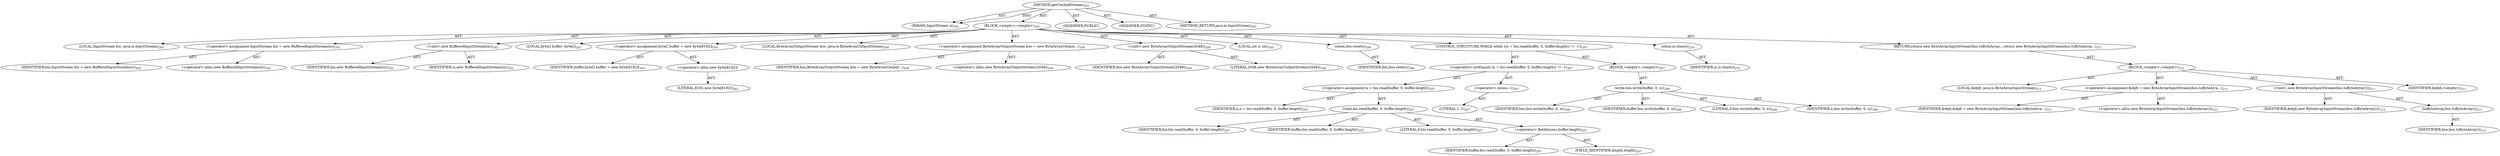 digraph "getCachedStream" {  
"111669149706" [label = <(METHOD,getCachedStream)<SUB>201</SUB>> ]
"115964117009" [label = <(PARAM,InputStream is)<SUB>201</SUB>> ]
"25769803803" [label = <(BLOCK,&lt;empty&gt;,&lt;empty&gt;)<SUB>201</SUB>> ]
"94489280532" [label = <(LOCAL,InputStream bis: java.io.InputStream)<SUB>202</SUB>> ]
"30064771194" [label = <(&lt;operator&gt;.assignment,InputStream bis = new BufferedInputStream(is))<SUB>202</SUB>> ]
"68719476839" [label = <(IDENTIFIER,bis,InputStream bis = new BufferedInputStream(is))<SUB>202</SUB>> ]
"30064771195" [label = <(&lt;operator&gt;.alloc,new BufferedInputStream(is))<SUB>202</SUB>> ]
"30064771196" [label = <(&lt;init&gt;,new BufferedInputStream(is))<SUB>202</SUB>> ]
"68719476840" [label = <(IDENTIFIER,bis,new BufferedInputStream(is))<SUB>202</SUB>> ]
"68719476841" [label = <(IDENTIFIER,is,new BufferedInputStream(is))<SUB>202</SUB>> ]
"94489280533" [label = <(LOCAL,byte[] buffer: byte[])<SUB>203</SUB>> ]
"30064771197" [label = <(&lt;operator&gt;.assignment,byte[] buffer = new byte[8192])<SUB>203</SUB>> ]
"68719476842" [label = <(IDENTIFIER,buffer,byte[] buffer = new byte[8192])<SUB>203</SUB>> ]
"30064771198" [label = <(&lt;operator&gt;.alloc,new byte[8192])> ]
"90194313226" [label = <(LITERAL,8192,new byte[8192])<SUB>203</SUB>> ]
"94489280534" [label = <(LOCAL,ByteArrayOutputStream bos: java.io.ByteArrayOutputStream)<SUB>204</SUB>> ]
"30064771199" [label = <(&lt;operator&gt;.assignment,ByteArrayOutputStream bos = new ByteArrayOutput...)<SUB>204</SUB>> ]
"68719476843" [label = <(IDENTIFIER,bos,ByteArrayOutputStream bos = new ByteArrayOutput...)<SUB>204</SUB>> ]
"30064771200" [label = <(&lt;operator&gt;.alloc,new ByteArrayOutputStream(2048))<SUB>204</SUB>> ]
"30064771201" [label = <(&lt;init&gt;,new ByteArrayOutputStream(2048))<SUB>204</SUB>> ]
"68719476844" [label = <(IDENTIFIER,bos,new ByteArrayOutputStream(2048))<SUB>204</SUB>> ]
"90194313227" [label = <(LITERAL,2048,new ByteArrayOutputStream(2048))<SUB>204</SUB>> ]
"94489280535" [label = <(LOCAL,int n: int)<SUB>205</SUB>> ]
"30064771202" [label = <(reset,bos.reset())<SUB>206</SUB>> ]
"68719476845" [label = <(IDENTIFIER,bos,bos.reset())<SUB>206</SUB>> ]
"47244640266" [label = <(CONTROL_STRUCTURE,WHILE,while ((n = bis.read(buffer, 0, buffer.length)) != -1))<SUB>207</SUB>> ]
"30064771203" [label = <(&lt;operator&gt;.notEquals,(n = bis.read(buffer, 0, buffer.length)) != -1)<SUB>207</SUB>> ]
"30064771204" [label = <(&lt;operator&gt;.assignment,n = bis.read(buffer, 0, buffer.length))<SUB>207</SUB>> ]
"68719476846" [label = <(IDENTIFIER,n,n = bis.read(buffer, 0, buffer.length))<SUB>207</SUB>> ]
"30064771205" [label = <(read,bis.read(buffer, 0, buffer.length))<SUB>207</SUB>> ]
"68719476847" [label = <(IDENTIFIER,bis,bis.read(buffer, 0, buffer.length))<SUB>207</SUB>> ]
"68719476848" [label = <(IDENTIFIER,buffer,bis.read(buffer, 0, buffer.length))<SUB>207</SUB>> ]
"90194313228" [label = <(LITERAL,0,bis.read(buffer, 0, buffer.length))<SUB>207</SUB>> ]
"30064771206" [label = <(&lt;operator&gt;.fieldAccess,buffer.length)<SUB>207</SUB>> ]
"68719476849" [label = <(IDENTIFIER,buffer,bis.read(buffer, 0, buffer.length))<SUB>207</SUB>> ]
"55834574873" [label = <(FIELD_IDENTIFIER,length,length)<SUB>207</SUB>> ]
"30064771207" [label = <(&lt;operator&gt;.minus,-1)<SUB>207</SUB>> ]
"90194313229" [label = <(LITERAL,1,-1)<SUB>207</SUB>> ]
"25769803804" [label = <(BLOCK,&lt;empty&gt;,&lt;empty&gt;)<SUB>207</SUB>> ]
"30064771208" [label = <(write,bos.write(buffer, 0, n))<SUB>208</SUB>> ]
"68719476850" [label = <(IDENTIFIER,bos,bos.write(buffer, 0, n))<SUB>208</SUB>> ]
"68719476851" [label = <(IDENTIFIER,buffer,bos.write(buffer, 0, n))<SUB>208</SUB>> ]
"90194313230" [label = <(LITERAL,0,bos.write(buffer, 0, n))<SUB>208</SUB>> ]
"68719476852" [label = <(IDENTIFIER,n,bos.write(buffer, 0, n))<SUB>208</SUB>> ]
"30064771209" [label = <(close,is.close())<SUB>210</SUB>> ]
"68719476853" [label = <(IDENTIFIER,is,is.close())<SUB>210</SUB>> ]
"146028888071" [label = <(RETURN,return new ByteArrayInputStream(bos.toByteArray...,return new ByteArrayInputStream(bos.toByteArray...)<SUB>211</SUB>> ]
"25769803805" [label = <(BLOCK,&lt;empty&gt;,&lt;empty&gt;)<SUB>211</SUB>> ]
"94489280536" [label = <(LOCAL,$obj6: java.io.ByteArrayInputStream)<SUB>211</SUB>> ]
"30064771210" [label = <(&lt;operator&gt;.assignment,$obj6 = new ByteArrayInputStream(bos.toByteArra...)<SUB>211</SUB>> ]
"68719476854" [label = <(IDENTIFIER,$obj6,$obj6 = new ByteArrayInputStream(bos.toByteArra...)<SUB>211</SUB>> ]
"30064771211" [label = <(&lt;operator&gt;.alloc,new ByteArrayInputStream(bos.toByteArray()))<SUB>211</SUB>> ]
"30064771212" [label = <(&lt;init&gt;,new ByteArrayInputStream(bos.toByteArray()))<SUB>211</SUB>> ]
"68719476855" [label = <(IDENTIFIER,$obj6,new ByteArrayInputStream(bos.toByteArray()))<SUB>211</SUB>> ]
"30064771213" [label = <(toByteArray,bos.toByteArray())<SUB>211</SUB>> ]
"68719476856" [label = <(IDENTIFIER,bos,bos.toByteArray())<SUB>211</SUB>> ]
"68719476857" [label = <(IDENTIFIER,$obj6,&lt;empty&gt;)<SUB>211</SUB>> ]
"133143986205" [label = <(MODIFIER,PUBLIC)> ]
"133143986206" [label = <(MODIFIER,STATIC)> ]
"128849018890" [label = <(METHOD_RETURN,java.io.InputStream)<SUB>201</SUB>> ]
  "111669149706" -> "115964117009"  [ label = "AST: "] 
  "111669149706" -> "25769803803"  [ label = "AST: "] 
  "111669149706" -> "133143986205"  [ label = "AST: "] 
  "111669149706" -> "133143986206"  [ label = "AST: "] 
  "111669149706" -> "128849018890"  [ label = "AST: "] 
  "25769803803" -> "94489280532"  [ label = "AST: "] 
  "25769803803" -> "30064771194"  [ label = "AST: "] 
  "25769803803" -> "30064771196"  [ label = "AST: "] 
  "25769803803" -> "94489280533"  [ label = "AST: "] 
  "25769803803" -> "30064771197"  [ label = "AST: "] 
  "25769803803" -> "94489280534"  [ label = "AST: "] 
  "25769803803" -> "30064771199"  [ label = "AST: "] 
  "25769803803" -> "30064771201"  [ label = "AST: "] 
  "25769803803" -> "94489280535"  [ label = "AST: "] 
  "25769803803" -> "30064771202"  [ label = "AST: "] 
  "25769803803" -> "47244640266"  [ label = "AST: "] 
  "25769803803" -> "30064771209"  [ label = "AST: "] 
  "25769803803" -> "146028888071"  [ label = "AST: "] 
  "30064771194" -> "68719476839"  [ label = "AST: "] 
  "30064771194" -> "30064771195"  [ label = "AST: "] 
  "30064771196" -> "68719476840"  [ label = "AST: "] 
  "30064771196" -> "68719476841"  [ label = "AST: "] 
  "30064771197" -> "68719476842"  [ label = "AST: "] 
  "30064771197" -> "30064771198"  [ label = "AST: "] 
  "30064771198" -> "90194313226"  [ label = "AST: "] 
  "30064771199" -> "68719476843"  [ label = "AST: "] 
  "30064771199" -> "30064771200"  [ label = "AST: "] 
  "30064771201" -> "68719476844"  [ label = "AST: "] 
  "30064771201" -> "90194313227"  [ label = "AST: "] 
  "30064771202" -> "68719476845"  [ label = "AST: "] 
  "47244640266" -> "30064771203"  [ label = "AST: "] 
  "47244640266" -> "25769803804"  [ label = "AST: "] 
  "30064771203" -> "30064771204"  [ label = "AST: "] 
  "30064771203" -> "30064771207"  [ label = "AST: "] 
  "30064771204" -> "68719476846"  [ label = "AST: "] 
  "30064771204" -> "30064771205"  [ label = "AST: "] 
  "30064771205" -> "68719476847"  [ label = "AST: "] 
  "30064771205" -> "68719476848"  [ label = "AST: "] 
  "30064771205" -> "90194313228"  [ label = "AST: "] 
  "30064771205" -> "30064771206"  [ label = "AST: "] 
  "30064771206" -> "68719476849"  [ label = "AST: "] 
  "30064771206" -> "55834574873"  [ label = "AST: "] 
  "30064771207" -> "90194313229"  [ label = "AST: "] 
  "25769803804" -> "30064771208"  [ label = "AST: "] 
  "30064771208" -> "68719476850"  [ label = "AST: "] 
  "30064771208" -> "68719476851"  [ label = "AST: "] 
  "30064771208" -> "90194313230"  [ label = "AST: "] 
  "30064771208" -> "68719476852"  [ label = "AST: "] 
  "30064771209" -> "68719476853"  [ label = "AST: "] 
  "146028888071" -> "25769803805"  [ label = "AST: "] 
  "25769803805" -> "94489280536"  [ label = "AST: "] 
  "25769803805" -> "30064771210"  [ label = "AST: "] 
  "25769803805" -> "30064771212"  [ label = "AST: "] 
  "25769803805" -> "68719476857"  [ label = "AST: "] 
  "30064771210" -> "68719476854"  [ label = "AST: "] 
  "30064771210" -> "30064771211"  [ label = "AST: "] 
  "30064771212" -> "68719476855"  [ label = "AST: "] 
  "30064771212" -> "30064771213"  [ label = "AST: "] 
  "30064771213" -> "68719476856"  [ label = "AST: "] 
  "111669149706" -> "115964117009"  [ label = "DDG: "] 
}
